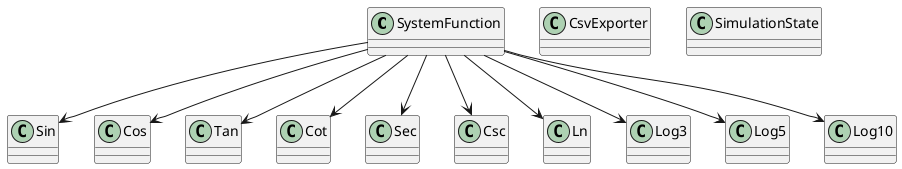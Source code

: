 @startuml
class SystemFunction
class Sin
class Cos
class Tan
class Cot
class Sec
class Csc
class Ln
class Log3
class Log5
class Log10
class CsvExporter
class SimulationState

SystemFunction --> Sin
SystemFunction --> Cos
SystemFunction --> Tan
SystemFunction --> Cot
SystemFunction --> Sec
SystemFunction --> Csc
SystemFunction --> Ln
SystemFunction --> Log3
SystemFunction --> Log5
SystemFunction --> Log10
@enduml
